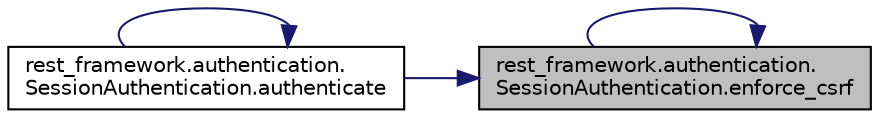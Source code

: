 digraph "rest_framework.authentication.SessionAuthentication.enforce_csrf"
{
 // LATEX_PDF_SIZE
  edge [fontname="Helvetica",fontsize="10",labelfontname="Helvetica",labelfontsize="10"];
  node [fontname="Helvetica",fontsize="10",shape=record];
  rankdir="RL";
  Node1 [label="rest_framework.authentication.\lSessionAuthentication.enforce_csrf",height=0.2,width=0.4,color="black", fillcolor="grey75", style="filled", fontcolor="black",tooltip=" "];
  Node1 -> Node2 [dir="back",color="midnightblue",fontsize="10",style="solid",fontname="Helvetica"];
  Node2 [label="rest_framework.authentication.\lSessionAuthentication.authenticate",height=0.2,width=0.4,color="black", fillcolor="white", style="filled",URL="$d1/dce/classrest__framework_1_1authentication_1_1_session_authentication.html#abd6b40bece3e982c2f3466881b1aa5af",tooltip=" "];
  Node2 -> Node2 [dir="back",color="midnightblue",fontsize="10",style="solid",fontname="Helvetica"];
  Node1 -> Node1 [dir="back",color="midnightblue",fontsize="10",style="solid",fontname="Helvetica"];
}
